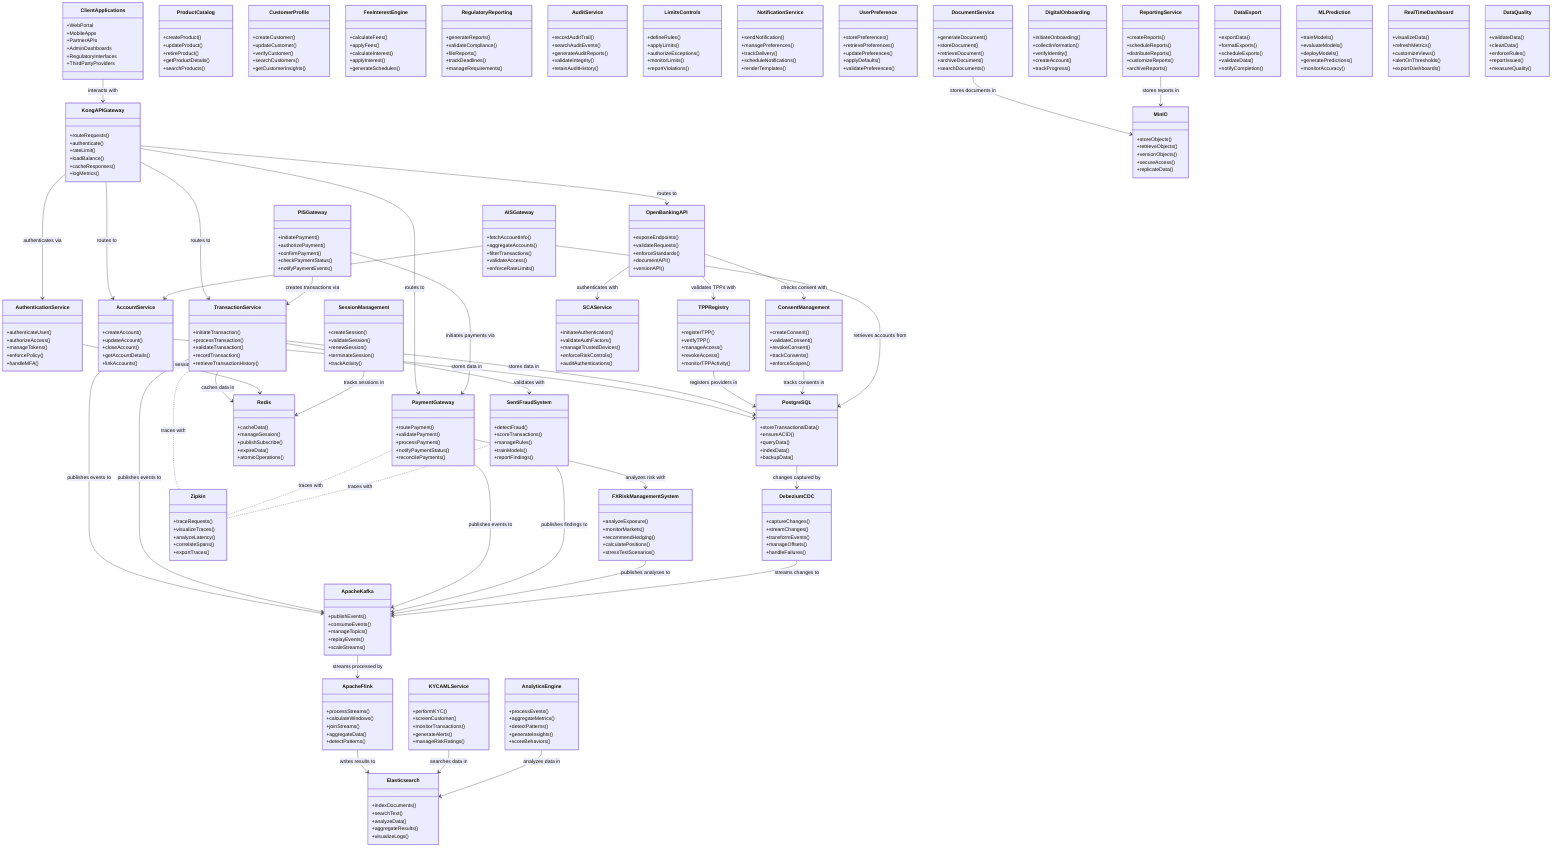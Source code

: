 classDiagram
%% Client Applications
    class ClientApplications {
        +WebPortal
        +MobileApps
        +PartnerAPIs
        +AdminDashboards
        +RegulatoryInterfaces
        +ThirdPartyProviders
    }

%% API Gateway
    class KongAPIGateway {
        +routeRequests()
        +authenticate()
        +rateLimit()
        +loadBalance()
        +cacheResponses()
        +logMetrics()
    }

%% Domain Services
%% Core Banking Domain
    class AccountService {
        +createAccount()
        +updateAccount()
        +closeAccount()
        +getAccountDetails()
        +linkAccounts()
    }

    class TransactionService {
        +initiateTransaction()
        +processTransaction()
        +validateTransaction()
        +recordTransaction()
        +retrieveTransactionHistory()
    }

    class PaymentGateway {
        +routePayment()
        +validatePayment()
        +processPayment()
        +notifyPaymentStatus()
        +reconcilePayments()
    }

    class ProductCatalog {
        +createProduct()
        +updateProduct()
        +retireProduct()
        +getProductDetails()
        +searchProducts()
    }

    class CustomerProfile {
        +createCustomer()
        +updateCustomer()
        +verifyCustomer()
        +searchCustomers()
        +getCustomerInsights()
    }

    class FeeInterestEngine {
        +calculateFees()
        +applyFees()
        +calculateInterest()
        +applyInterest()
        +generateSchedules()
    }

%% Risk & Compliance Domain
    class KYCAMLService {
        +performKYC()
        +screenCustomer()
        +monitorTransactions()
        +generateAlerts()
        +manageRiskRatings()
    }

    class RegulatoryReporting {
        +generateReports()
        +validateCompliance()
        +fileReports()
        +trackDeadlines()
        +manageRequirements()
    }

    class AuditService {
        +recordAuditTrail()
        +searchAuditEvents()
        +generateAuditReports()
        +validateIntegrity()
        +retainAuditHistory()
    }

    class LimitsControls {
        +defineRules()
        +applyLimits()
        +authorizeExceptions()
        +monitorLimits()
        +reportViolations()
    }

%% Customer Experience Domain
    class AuthenticationService {
        +authenticateUser()
        +authorizeAccess()
        +manageTokens()
        +enforcePolicy()
        +handleMFA()
    }

    class NotificationService {
        +sendNotification()
        +managePreferences()
        +trackDelivery()
        +scheduleNotifications()
        +renderTemplates()
    }

    class UserPreference {
        +storePreferences()
        +retrievePreferences()
        +updatePreferences()
        +applyDefaults()
        +validatePreferences()
    }

    class SessionManagement {
        +createSession()
        +validateSession()
        +renewSession()
        +terminateSession()
        +trackActivity()
    }

    class DocumentService {
        +generateDocument()
        +storeDocument()
        +retrieveDocument()
        +archiveDocument()
        +searchDocuments()
    }

    class DigitalOnboarding {
        +initiateOnboarding()
        +collectInformation()
        +verifyIdentity()
        +createAccount()
        +trackProgress()
    }

%% Open Banking Domain
    class TPPRegistry {
        +registerTPP()
        +verifyTPP()
        +manageAccess()
        +revokeAccess()
        +monitorTPPActivity()
    }

    class ConsentManagement {
        +createConsent()
        +validateConsent()
        +revokeConsent()
        +trackConsents()
        +enforceScopes()
    }

    class AISGateway {
        +fetchAccountInfo()
        +aggregateAccounts()
        +filterTransactions()
        +validateAccess()
        +enforceRateLimits()
    }

    class PISGateway {
        +initiatePayment()
        +authorizePayment()
        +confirmPayment()
        +checkPaymentStatus()
        +notifyPaymentEvents()
    }

    class SCAService {
        +initiateAuthentication()
        +validateAuthFactors()
        +manageTrustedDevices()
        +enforceRiskControls()
        +auditAuthentications()
    }

    class OpenBankingAPI {
        +exposeEndpoints()
        +validateRequests()
        +enforceStandards()
        +documentAPI()
        +versionAPI()
    }

%% Data & Analytics Domain
    class AnalyticsEngine {
        +processEvents()
        +aggregateMetrics()
        +detectPatterns()
        +generateInsights()
        +scoreBehaviors()
    }

    class ReportingService {
        +createReports()
        +scheduleReports()
        +distributeReports()
        +customizeReports()
        +archiveReports()
    }

    class DataExport {
        +exportData()
        +formatExports()
        +scheduleExports()
        +validateData()
        +notifyCompletion()
    }

    class MLPrediction {
        +trainModels()
        +evaluateModels()
        +deployModels()
        +generatePredictions()
        +monitorAccuracy()
    }

    class RealTimeDashboard {
        +visualizeData()
        +refreshMetrics()
        +customizeViews()
        +alertOnThresholds()
        +exportDashboards()
    }

    class DataQuality {
        +validateData()
        +cleanData()
        +enforceRules()
        +reportIssues()
        +measureQuality()
    }

%% External Systems
    class SentiFraudSystem {
        +detectFraud()
        +scoreTransactions()
        +manageRules()
        +trainModels()
        +reportFindings()
    }

    class FXRiskManagementSystem {
        +analyzeExposure()
        +monitorMarkets()
        +recommendHedging()
        +calculatePositions()
        +stressTestScenarios()
    }

%% Event Streaming
    class ApacheKafka {
        +publishEvents()
        +consumeEvents()
        +manageTopics()
        +replayEvents()
        +scaleStreams()
    }

    class DebeziumCDC {
        +captureChanges()
        +streamChanges()
        +transformEvents()
        +manageOffsets()
        +handleFailures()
    }

%% Processing
    class ApacheFlink {
        +processStreams()
        +calculateWindows()
        +joinStreams()
        +aggregateData()
        +detectPatterns()
    }

%% Data Storage
    class PostgreSQL {
        +storeTransactionalData()
        +ensureACID()
        +queryData()
        +indexData()
        +backupData()
    }

    class Redis {
        +cacheData()
        +manageSession()
        +publishSubscribe()
        +expireData()
        +atomicOperations()
    }

    class Elasticsearch {
        +indexDocuments()
        +searchText()
        +analyzeData()
        +aggregateResults()
        +visualizeLogs()
    }

    class MinIO {
        +storeObjects()
        +retrieveObjects()
        +versionObjects()
        +secureAccess()
        +replicateData()
    }

%% Monitoring
    class Zipkin {
        +traceRequests()
        +visualizeTraces()
        +analyzeLatency()
        +correlateSpans()
        +exportTraces()
    }

%% Relationships
    ClientApplications --> KongAPIGateway : interacts with

    KongAPIGateway --> AccountService : routes to
    KongAPIGateway --> TransactionService : routes to
    KongAPIGateway --> PaymentGateway : routes to
    KongAPIGateway --> OpenBankingAPI : routes to
    KongAPIGateway --> AuthenticationService : authenticates via

    TransactionService --> SentiFraudSystem : validates with
    PaymentGateway --> FXRiskManagementSystem : analyzes risk with

    AccountService --> ApacheKafka : publishes events to
    TransactionService --> ApacheKafka : publishes events to
    PaymentGateway --> ApacheKafka : publishes events to
    SentiFraudSystem --> ApacheKafka : publishes findings to
    FXRiskManagementSystem --> ApacheKafka : publishes analyses to

    PostgreSQL --> DebeziumCDC : changes captured by
    DebeziumCDC --> ApacheKafka : streams changes to

    ApacheKafka --> ApacheFlink : streams processed by
    ApacheFlink --> Elasticsearch : writes results to

    AccountService --> PostgreSQL : stores data in
    TransactionService --> PostgreSQL : stores data in
    TransactionService --> Redis : caches data in

    DocumentService --> MinIO : stores documents in
    ReportingService --> MinIO : stores reports in

    KYCAMLService --> Elasticsearch : searches data in
    AnalyticsEngine --> Elasticsearch : analyzes data in

    AuthenticationService --> Redis : manages sessions in
    SessionManagement --> Redis : tracks sessions in

    TPPRegistry --> PostgreSQL : registers providers in
    ConsentManagement --> PostgreSQL : tracks consents in
    AISGateway --> PostgreSQL : retrieves accounts from
    PISGateway --> PaymentGateway : initiates payments via

    TransactionService .. Zipkin : traces with
    PaymentGateway .. Zipkin : traces with
    SentiFraudSystem .. Zipkin : traces with

    OpenBankingAPI --> TPPRegistry : validates TPPs with
    OpenBankingAPI --> ConsentManagement : checks consent with
    OpenBankingAPI --> SCAService : authenticates with
    AISGateway --> AccountService : retrieves data from
    PISGateway --> TransactionService : creates transactions via
